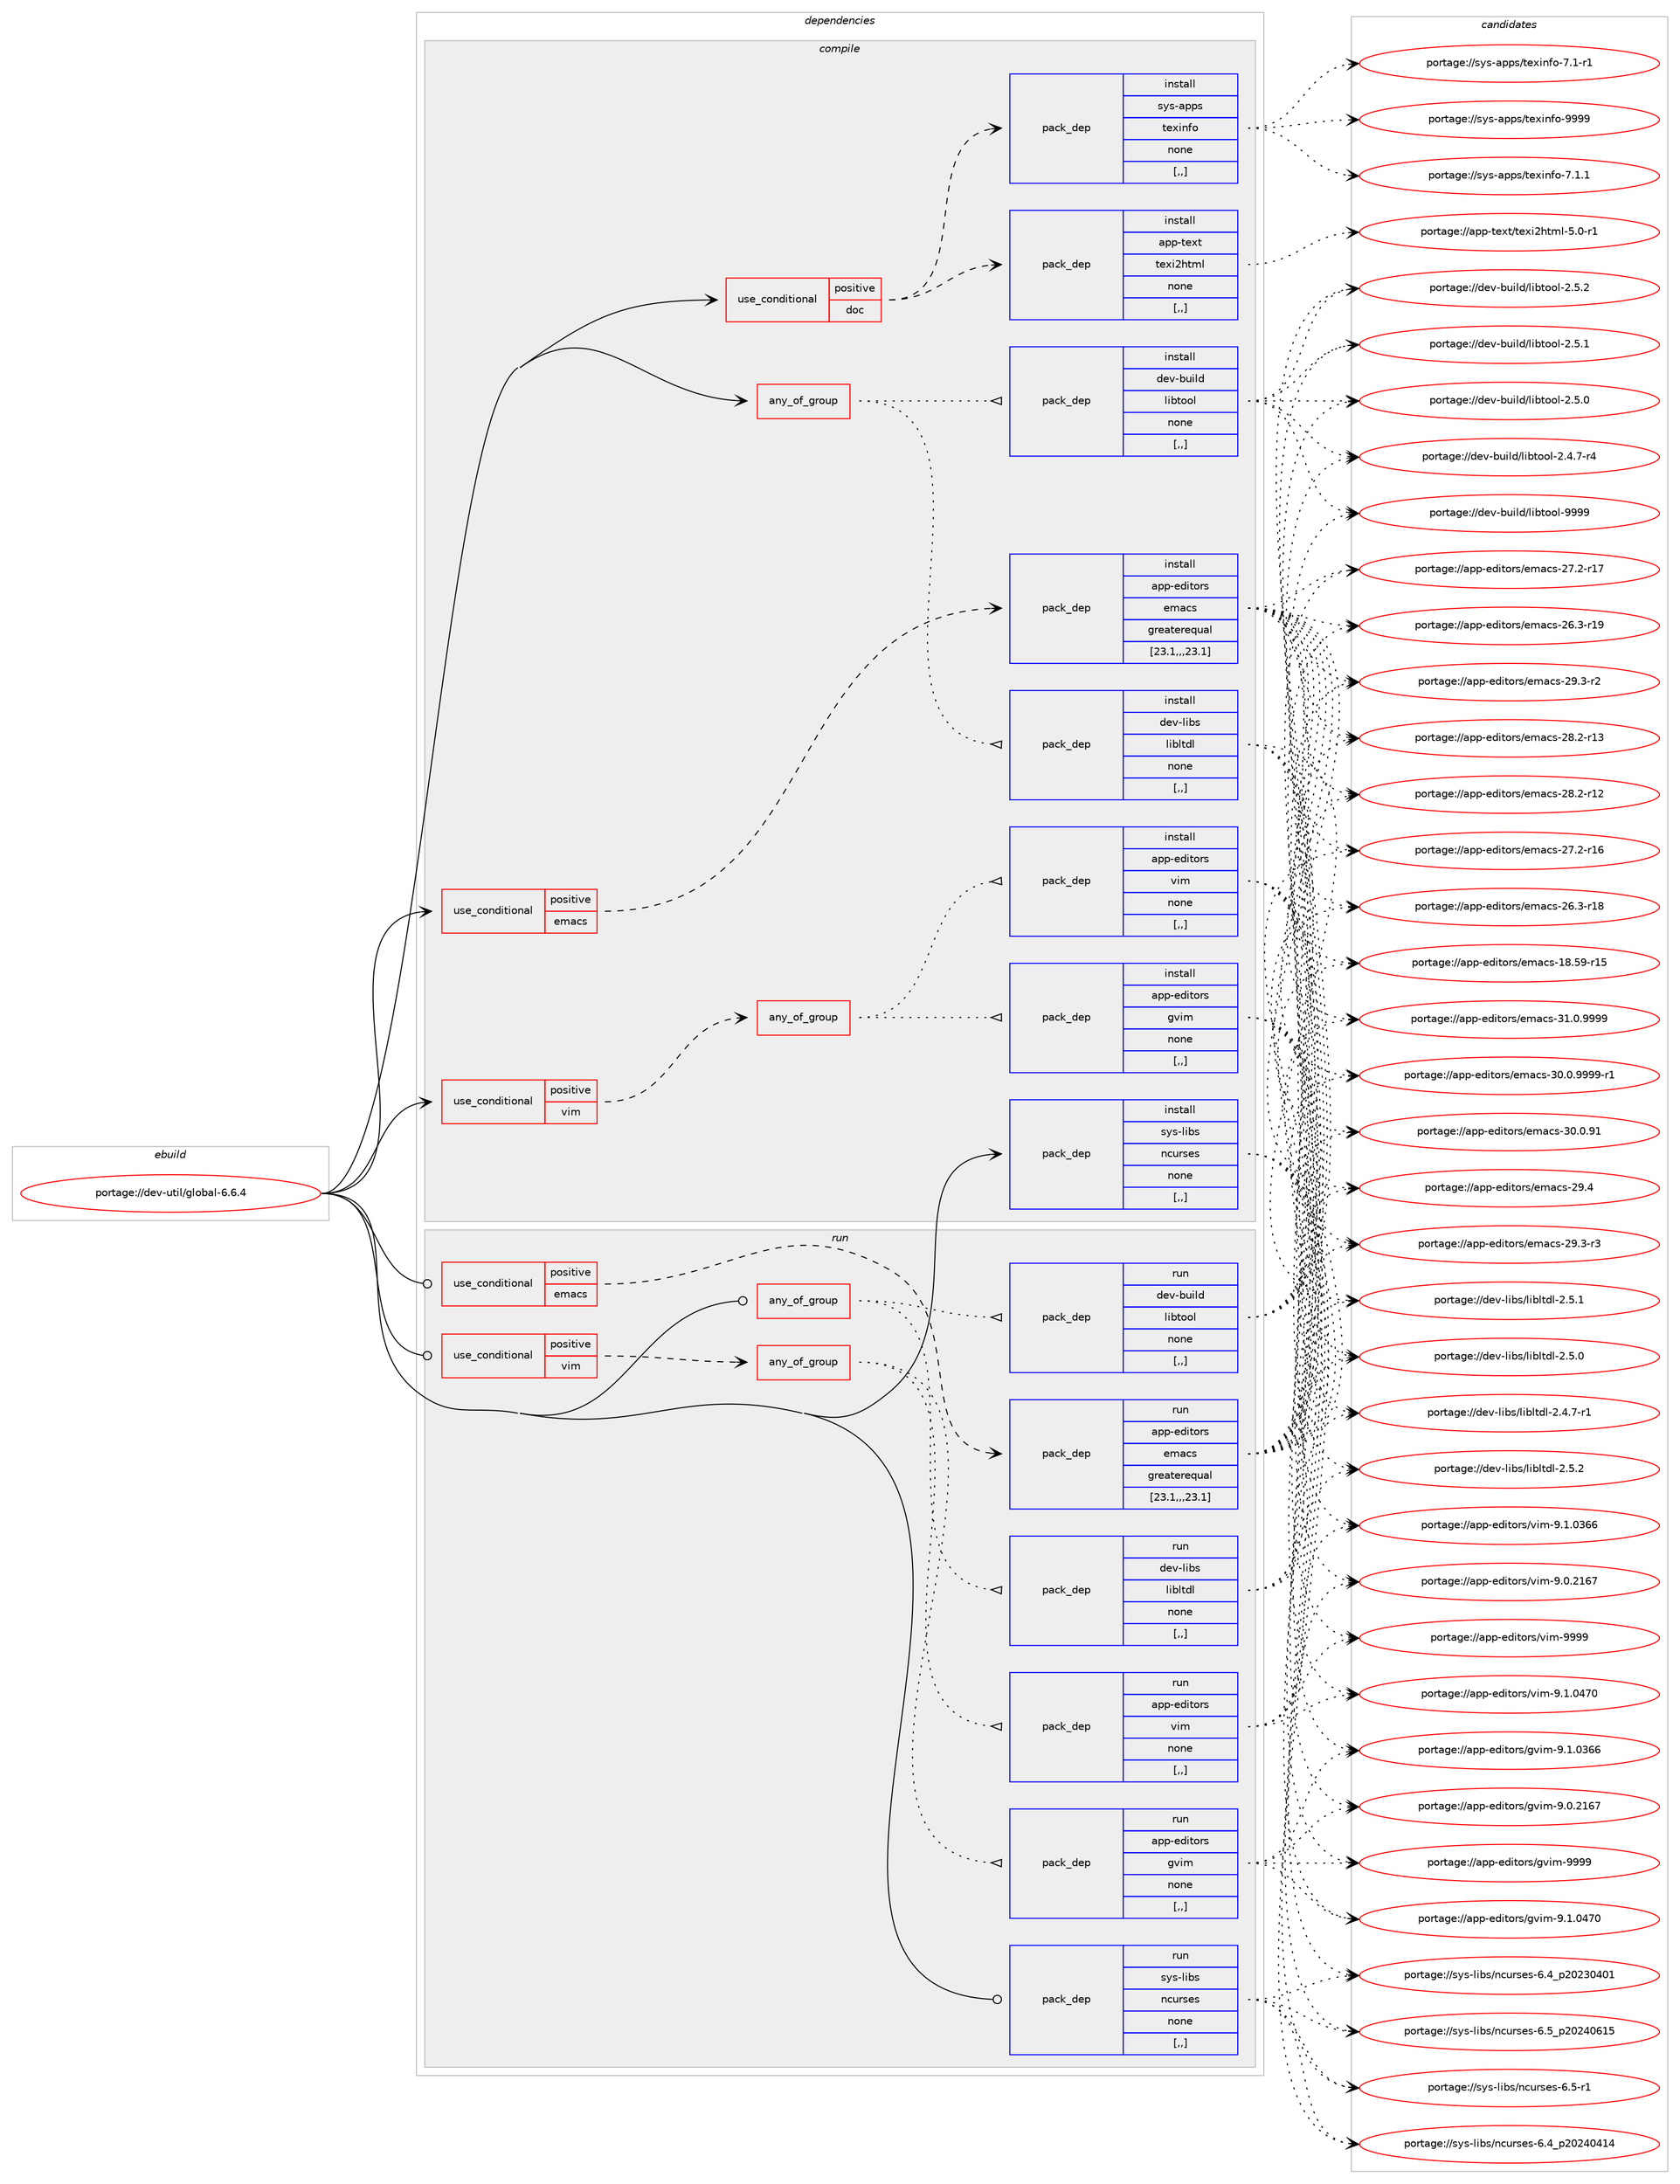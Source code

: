 digraph prolog {

# *************
# Graph options
# *************

newrank=true;
concentrate=true;
compound=true;
graph [rankdir=LR,fontname=Helvetica,fontsize=10,ranksep=1.5];#, ranksep=2.5, nodesep=0.2];
edge  [arrowhead=vee];
node  [fontname=Helvetica,fontsize=10];

# **********
# The ebuild
# **********

subgraph cluster_leftcol {
color=gray;
label=<<i>ebuild</i>>;
id [label="portage://dev-util/global-6.6.4", color=red, width=4, href="../dev-util/global-6.6.4.svg"];
}

# ****************
# The dependencies
# ****************

subgraph cluster_midcol {
color=gray;
label=<<i>dependencies</i>>;
subgraph cluster_compile {
fillcolor="#eeeeee";
style=filled;
label=<<i>compile</i>>;
subgraph any4622 {
dependency711707 [label=<<TABLE BORDER="0" CELLBORDER="1" CELLSPACING="0" CELLPADDING="4"><TR><TD CELLPADDING="10">any_of_group</TD></TR></TABLE>>, shape=none, color=red];subgraph pack514719 {
dependency711708 [label=<<TABLE BORDER="0" CELLBORDER="1" CELLSPACING="0" CELLPADDING="4" WIDTH="220"><TR><TD ROWSPAN="6" CELLPADDING="30">pack_dep</TD></TR><TR><TD WIDTH="110">install</TD></TR><TR><TD>dev-libs</TD></TR><TR><TD>libltdl</TD></TR><TR><TD>none</TD></TR><TR><TD>[,,]</TD></TR></TABLE>>, shape=none, color=blue];
}
dependency711707:e -> dependency711708:w [weight=20,style="dotted",arrowhead="oinv"];
subgraph pack514720 {
dependency711709 [label=<<TABLE BORDER="0" CELLBORDER="1" CELLSPACING="0" CELLPADDING="4" WIDTH="220"><TR><TD ROWSPAN="6" CELLPADDING="30">pack_dep</TD></TR><TR><TD WIDTH="110">install</TD></TR><TR><TD>dev-build</TD></TR><TR><TD>libtool</TD></TR><TR><TD>none</TD></TR><TR><TD>[,,]</TD></TR></TABLE>>, shape=none, color=blue];
}
dependency711707:e -> dependency711709:w [weight=20,style="dotted",arrowhead="oinv"];
}
id:e -> dependency711707:w [weight=20,style="solid",arrowhead="vee"];
subgraph cond191985 {
dependency711710 [label=<<TABLE BORDER="0" CELLBORDER="1" CELLSPACING="0" CELLPADDING="4"><TR><TD ROWSPAN="3" CELLPADDING="10">use_conditional</TD></TR><TR><TD>positive</TD></TR><TR><TD>doc</TD></TR></TABLE>>, shape=none, color=red];
subgraph pack514721 {
dependency711711 [label=<<TABLE BORDER="0" CELLBORDER="1" CELLSPACING="0" CELLPADDING="4" WIDTH="220"><TR><TD ROWSPAN="6" CELLPADDING="30">pack_dep</TD></TR><TR><TD WIDTH="110">install</TD></TR><TR><TD>app-text</TD></TR><TR><TD>texi2html</TD></TR><TR><TD>none</TD></TR><TR><TD>[,,]</TD></TR></TABLE>>, shape=none, color=blue];
}
dependency711710:e -> dependency711711:w [weight=20,style="dashed",arrowhead="vee"];
subgraph pack514722 {
dependency711712 [label=<<TABLE BORDER="0" CELLBORDER="1" CELLSPACING="0" CELLPADDING="4" WIDTH="220"><TR><TD ROWSPAN="6" CELLPADDING="30">pack_dep</TD></TR><TR><TD WIDTH="110">install</TD></TR><TR><TD>sys-apps</TD></TR><TR><TD>texinfo</TD></TR><TR><TD>none</TD></TR><TR><TD>[,,]</TD></TR></TABLE>>, shape=none, color=blue];
}
dependency711710:e -> dependency711712:w [weight=20,style="dashed",arrowhead="vee"];
}
id:e -> dependency711710:w [weight=20,style="solid",arrowhead="vee"];
subgraph cond191986 {
dependency711713 [label=<<TABLE BORDER="0" CELLBORDER="1" CELLSPACING="0" CELLPADDING="4"><TR><TD ROWSPAN="3" CELLPADDING="10">use_conditional</TD></TR><TR><TD>positive</TD></TR><TR><TD>emacs</TD></TR></TABLE>>, shape=none, color=red];
subgraph pack514723 {
dependency711714 [label=<<TABLE BORDER="0" CELLBORDER="1" CELLSPACING="0" CELLPADDING="4" WIDTH="220"><TR><TD ROWSPAN="6" CELLPADDING="30">pack_dep</TD></TR><TR><TD WIDTH="110">install</TD></TR><TR><TD>app-editors</TD></TR><TR><TD>emacs</TD></TR><TR><TD>greaterequal</TD></TR><TR><TD>[23.1,,,23.1]</TD></TR></TABLE>>, shape=none, color=blue];
}
dependency711713:e -> dependency711714:w [weight=20,style="dashed",arrowhead="vee"];
}
id:e -> dependency711713:w [weight=20,style="solid",arrowhead="vee"];
subgraph cond191987 {
dependency711715 [label=<<TABLE BORDER="0" CELLBORDER="1" CELLSPACING="0" CELLPADDING="4"><TR><TD ROWSPAN="3" CELLPADDING="10">use_conditional</TD></TR><TR><TD>positive</TD></TR><TR><TD>vim</TD></TR></TABLE>>, shape=none, color=red];
subgraph any4623 {
dependency711716 [label=<<TABLE BORDER="0" CELLBORDER="1" CELLSPACING="0" CELLPADDING="4"><TR><TD CELLPADDING="10">any_of_group</TD></TR></TABLE>>, shape=none, color=red];subgraph pack514724 {
dependency711717 [label=<<TABLE BORDER="0" CELLBORDER="1" CELLSPACING="0" CELLPADDING="4" WIDTH="220"><TR><TD ROWSPAN="6" CELLPADDING="30">pack_dep</TD></TR><TR><TD WIDTH="110">install</TD></TR><TR><TD>app-editors</TD></TR><TR><TD>vim</TD></TR><TR><TD>none</TD></TR><TR><TD>[,,]</TD></TR></TABLE>>, shape=none, color=blue];
}
dependency711716:e -> dependency711717:w [weight=20,style="dotted",arrowhead="oinv"];
subgraph pack514725 {
dependency711718 [label=<<TABLE BORDER="0" CELLBORDER="1" CELLSPACING="0" CELLPADDING="4" WIDTH="220"><TR><TD ROWSPAN="6" CELLPADDING="30">pack_dep</TD></TR><TR><TD WIDTH="110">install</TD></TR><TR><TD>app-editors</TD></TR><TR><TD>gvim</TD></TR><TR><TD>none</TD></TR><TR><TD>[,,]</TD></TR></TABLE>>, shape=none, color=blue];
}
dependency711716:e -> dependency711718:w [weight=20,style="dotted",arrowhead="oinv"];
}
dependency711715:e -> dependency711716:w [weight=20,style="dashed",arrowhead="vee"];
}
id:e -> dependency711715:w [weight=20,style="solid",arrowhead="vee"];
subgraph pack514726 {
dependency711719 [label=<<TABLE BORDER="0" CELLBORDER="1" CELLSPACING="0" CELLPADDING="4" WIDTH="220"><TR><TD ROWSPAN="6" CELLPADDING="30">pack_dep</TD></TR><TR><TD WIDTH="110">install</TD></TR><TR><TD>sys-libs</TD></TR><TR><TD>ncurses</TD></TR><TR><TD>none</TD></TR><TR><TD>[,,]</TD></TR></TABLE>>, shape=none, color=blue];
}
id:e -> dependency711719:w [weight=20,style="solid",arrowhead="vee"];
}
subgraph cluster_compileandrun {
fillcolor="#eeeeee";
style=filled;
label=<<i>compile and run</i>>;
}
subgraph cluster_run {
fillcolor="#eeeeee";
style=filled;
label=<<i>run</i>>;
subgraph any4624 {
dependency711720 [label=<<TABLE BORDER="0" CELLBORDER="1" CELLSPACING="0" CELLPADDING="4"><TR><TD CELLPADDING="10">any_of_group</TD></TR></TABLE>>, shape=none, color=red];subgraph pack514727 {
dependency711721 [label=<<TABLE BORDER="0" CELLBORDER="1" CELLSPACING="0" CELLPADDING="4" WIDTH="220"><TR><TD ROWSPAN="6" CELLPADDING="30">pack_dep</TD></TR><TR><TD WIDTH="110">run</TD></TR><TR><TD>dev-libs</TD></TR><TR><TD>libltdl</TD></TR><TR><TD>none</TD></TR><TR><TD>[,,]</TD></TR></TABLE>>, shape=none, color=blue];
}
dependency711720:e -> dependency711721:w [weight=20,style="dotted",arrowhead="oinv"];
subgraph pack514728 {
dependency711722 [label=<<TABLE BORDER="0" CELLBORDER="1" CELLSPACING="0" CELLPADDING="4" WIDTH="220"><TR><TD ROWSPAN="6" CELLPADDING="30">pack_dep</TD></TR><TR><TD WIDTH="110">run</TD></TR><TR><TD>dev-build</TD></TR><TR><TD>libtool</TD></TR><TR><TD>none</TD></TR><TR><TD>[,,]</TD></TR></TABLE>>, shape=none, color=blue];
}
dependency711720:e -> dependency711722:w [weight=20,style="dotted",arrowhead="oinv"];
}
id:e -> dependency711720:w [weight=20,style="solid",arrowhead="odot"];
subgraph cond191988 {
dependency711723 [label=<<TABLE BORDER="0" CELLBORDER="1" CELLSPACING="0" CELLPADDING="4"><TR><TD ROWSPAN="3" CELLPADDING="10">use_conditional</TD></TR><TR><TD>positive</TD></TR><TR><TD>emacs</TD></TR></TABLE>>, shape=none, color=red];
subgraph pack514729 {
dependency711724 [label=<<TABLE BORDER="0" CELLBORDER="1" CELLSPACING="0" CELLPADDING="4" WIDTH="220"><TR><TD ROWSPAN="6" CELLPADDING="30">pack_dep</TD></TR><TR><TD WIDTH="110">run</TD></TR><TR><TD>app-editors</TD></TR><TR><TD>emacs</TD></TR><TR><TD>greaterequal</TD></TR><TR><TD>[23.1,,,23.1]</TD></TR></TABLE>>, shape=none, color=blue];
}
dependency711723:e -> dependency711724:w [weight=20,style="dashed",arrowhead="vee"];
}
id:e -> dependency711723:w [weight=20,style="solid",arrowhead="odot"];
subgraph cond191989 {
dependency711725 [label=<<TABLE BORDER="0" CELLBORDER="1" CELLSPACING="0" CELLPADDING="4"><TR><TD ROWSPAN="3" CELLPADDING="10">use_conditional</TD></TR><TR><TD>positive</TD></TR><TR><TD>vim</TD></TR></TABLE>>, shape=none, color=red];
subgraph any4625 {
dependency711726 [label=<<TABLE BORDER="0" CELLBORDER="1" CELLSPACING="0" CELLPADDING="4"><TR><TD CELLPADDING="10">any_of_group</TD></TR></TABLE>>, shape=none, color=red];subgraph pack514730 {
dependency711727 [label=<<TABLE BORDER="0" CELLBORDER="1" CELLSPACING="0" CELLPADDING="4" WIDTH="220"><TR><TD ROWSPAN="6" CELLPADDING="30">pack_dep</TD></TR><TR><TD WIDTH="110">run</TD></TR><TR><TD>app-editors</TD></TR><TR><TD>vim</TD></TR><TR><TD>none</TD></TR><TR><TD>[,,]</TD></TR></TABLE>>, shape=none, color=blue];
}
dependency711726:e -> dependency711727:w [weight=20,style="dotted",arrowhead="oinv"];
subgraph pack514731 {
dependency711728 [label=<<TABLE BORDER="0" CELLBORDER="1" CELLSPACING="0" CELLPADDING="4" WIDTH="220"><TR><TD ROWSPAN="6" CELLPADDING="30">pack_dep</TD></TR><TR><TD WIDTH="110">run</TD></TR><TR><TD>app-editors</TD></TR><TR><TD>gvim</TD></TR><TR><TD>none</TD></TR><TR><TD>[,,]</TD></TR></TABLE>>, shape=none, color=blue];
}
dependency711726:e -> dependency711728:w [weight=20,style="dotted",arrowhead="oinv"];
}
dependency711725:e -> dependency711726:w [weight=20,style="dashed",arrowhead="vee"];
}
id:e -> dependency711725:w [weight=20,style="solid",arrowhead="odot"];
subgraph pack514732 {
dependency711729 [label=<<TABLE BORDER="0" CELLBORDER="1" CELLSPACING="0" CELLPADDING="4" WIDTH="220"><TR><TD ROWSPAN="6" CELLPADDING="30">pack_dep</TD></TR><TR><TD WIDTH="110">run</TD></TR><TR><TD>sys-libs</TD></TR><TR><TD>ncurses</TD></TR><TR><TD>none</TD></TR><TR><TD>[,,]</TD></TR></TABLE>>, shape=none, color=blue];
}
id:e -> dependency711729:w [weight=20,style="solid",arrowhead="odot"];
}
}

# **************
# The candidates
# **************

subgraph cluster_choices {
rank=same;
color=gray;
label=<<i>candidates</i>>;

subgraph choice514719 {
color=black;
nodesep=1;
choice10010111845108105981154710810598108116100108455046534650 [label="portage://dev-libs/libltdl-2.5.2", color=red, width=4,href="../dev-libs/libltdl-2.5.2.svg"];
choice10010111845108105981154710810598108116100108455046534649 [label="portage://dev-libs/libltdl-2.5.1", color=red, width=4,href="../dev-libs/libltdl-2.5.1.svg"];
choice10010111845108105981154710810598108116100108455046534648 [label="portage://dev-libs/libltdl-2.5.0", color=red, width=4,href="../dev-libs/libltdl-2.5.0.svg"];
choice100101118451081059811547108105981081161001084550465246554511449 [label="portage://dev-libs/libltdl-2.4.7-r1", color=red, width=4,href="../dev-libs/libltdl-2.4.7-r1.svg"];
dependency711708:e -> choice10010111845108105981154710810598108116100108455046534650:w [style=dotted,weight="100"];
dependency711708:e -> choice10010111845108105981154710810598108116100108455046534649:w [style=dotted,weight="100"];
dependency711708:e -> choice10010111845108105981154710810598108116100108455046534648:w [style=dotted,weight="100"];
dependency711708:e -> choice100101118451081059811547108105981081161001084550465246554511449:w [style=dotted,weight="100"];
}
subgraph choice514720 {
color=black;
nodesep=1;
choice100101118459811710510810047108105981161111111084557575757 [label="portage://dev-build/libtool-9999", color=red, width=4,href="../dev-build/libtool-9999.svg"];
choice10010111845981171051081004710810598116111111108455046534650 [label="portage://dev-build/libtool-2.5.2", color=red, width=4,href="../dev-build/libtool-2.5.2.svg"];
choice10010111845981171051081004710810598116111111108455046534649 [label="portage://dev-build/libtool-2.5.1", color=red, width=4,href="../dev-build/libtool-2.5.1.svg"];
choice10010111845981171051081004710810598116111111108455046534648 [label="portage://dev-build/libtool-2.5.0", color=red, width=4,href="../dev-build/libtool-2.5.0.svg"];
choice100101118459811710510810047108105981161111111084550465246554511452 [label="portage://dev-build/libtool-2.4.7-r4", color=red, width=4,href="../dev-build/libtool-2.4.7-r4.svg"];
dependency711709:e -> choice100101118459811710510810047108105981161111111084557575757:w [style=dotted,weight="100"];
dependency711709:e -> choice10010111845981171051081004710810598116111111108455046534650:w [style=dotted,weight="100"];
dependency711709:e -> choice10010111845981171051081004710810598116111111108455046534649:w [style=dotted,weight="100"];
dependency711709:e -> choice10010111845981171051081004710810598116111111108455046534648:w [style=dotted,weight="100"];
dependency711709:e -> choice100101118459811710510810047108105981161111111084550465246554511452:w [style=dotted,weight="100"];
}
subgraph choice514721 {
color=black;
nodesep=1;
choice97112112451161011201164711610112010550104116109108455346484511449 [label="portage://app-text/texi2html-5.0-r1", color=red, width=4,href="../app-text/texi2html-5.0-r1.svg"];
dependency711711:e -> choice97112112451161011201164711610112010550104116109108455346484511449:w [style=dotted,weight="100"];
}
subgraph choice514722 {
color=black;
nodesep=1;
choice1151211154597112112115471161011201051101021114557575757 [label="portage://sys-apps/texinfo-9999", color=red, width=4,href="../sys-apps/texinfo-9999.svg"];
choice115121115459711211211547116101120105110102111455546494649 [label="portage://sys-apps/texinfo-7.1.1", color=red, width=4,href="../sys-apps/texinfo-7.1.1.svg"];
choice115121115459711211211547116101120105110102111455546494511449 [label="portage://sys-apps/texinfo-7.1-r1", color=red, width=4,href="../sys-apps/texinfo-7.1-r1.svg"];
dependency711712:e -> choice1151211154597112112115471161011201051101021114557575757:w [style=dotted,weight="100"];
dependency711712:e -> choice115121115459711211211547116101120105110102111455546494649:w [style=dotted,weight="100"];
dependency711712:e -> choice115121115459711211211547116101120105110102111455546494511449:w [style=dotted,weight="100"];
}
subgraph choice514723 {
color=black;
nodesep=1;
choice971121124510110010511611111411547101109979911545514946484657575757 [label="portage://app-editors/emacs-31.0.9999", color=red, width=4,href="../app-editors/emacs-31.0.9999.svg"];
choice9711211245101100105116111114115471011099799115455148464846575757574511449 [label="portage://app-editors/emacs-30.0.9999-r1", color=red, width=4,href="../app-editors/emacs-30.0.9999-r1.svg"];
choice97112112451011001051161111141154710110997991154551484648465749 [label="portage://app-editors/emacs-30.0.91", color=red, width=4,href="../app-editors/emacs-30.0.91.svg"];
choice97112112451011001051161111141154710110997991154550574652 [label="portage://app-editors/emacs-29.4", color=red, width=4,href="../app-editors/emacs-29.4.svg"];
choice971121124510110010511611111411547101109979911545505746514511451 [label="portage://app-editors/emacs-29.3-r3", color=red, width=4,href="../app-editors/emacs-29.3-r3.svg"];
choice971121124510110010511611111411547101109979911545505746514511450 [label="portage://app-editors/emacs-29.3-r2", color=red, width=4,href="../app-editors/emacs-29.3-r2.svg"];
choice97112112451011001051161111141154710110997991154550564650451144951 [label="portage://app-editors/emacs-28.2-r13", color=red, width=4,href="../app-editors/emacs-28.2-r13.svg"];
choice97112112451011001051161111141154710110997991154550564650451144950 [label="portage://app-editors/emacs-28.2-r12", color=red, width=4,href="../app-editors/emacs-28.2-r12.svg"];
choice97112112451011001051161111141154710110997991154550554650451144955 [label="portage://app-editors/emacs-27.2-r17", color=red, width=4,href="../app-editors/emacs-27.2-r17.svg"];
choice97112112451011001051161111141154710110997991154550554650451144954 [label="portage://app-editors/emacs-27.2-r16", color=red, width=4,href="../app-editors/emacs-27.2-r16.svg"];
choice97112112451011001051161111141154710110997991154550544651451144957 [label="portage://app-editors/emacs-26.3-r19", color=red, width=4,href="../app-editors/emacs-26.3-r19.svg"];
choice97112112451011001051161111141154710110997991154550544651451144956 [label="portage://app-editors/emacs-26.3-r18", color=red, width=4,href="../app-editors/emacs-26.3-r18.svg"];
choice9711211245101100105116111114115471011099799115454956465357451144953 [label="portage://app-editors/emacs-18.59-r15", color=red, width=4,href="../app-editors/emacs-18.59-r15.svg"];
dependency711714:e -> choice971121124510110010511611111411547101109979911545514946484657575757:w [style=dotted,weight="100"];
dependency711714:e -> choice9711211245101100105116111114115471011099799115455148464846575757574511449:w [style=dotted,weight="100"];
dependency711714:e -> choice97112112451011001051161111141154710110997991154551484648465749:w [style=dotted,weight="100"];
dependency711714:e -> choice97112112451011001051161111141154710110997991154550574652:w [style=dotted,weight="100"];
dependency711714:e -> choice971121124510110010511611111411547101109979911545505746514511451:w [style=dotted,weight="100"];
dependency711714:e -> choice971121124510110010511611111411547101109979911545505746514511450:w [style=dotted,weight="100"];
dependency711714:e -> choice97112112451011001051161111141154710110997991154550564650451144951:w [style=dotted,weight="100"];
dependency711714:e -> choice97112112451011001051161111141154710110997991154550564650451144950:w [style=dotted,weight="100"];
dependency711714:e -> choice97112112451011001051161111141154710110997991154550554650451144955:w [style=dotted,weight="100"];
dependency711714:e -> choice97112112451011001051161111141154710110997991154550554650451144954:w [style=dotted,weight="100"];
dependency711714:e -> choice97112112451011001051161111141154710110997991154550544651451144957:w [style=dotted,weight="100"];
dependency711714:e -> choice97112112451011001051161111141154710110997991154550544651451144956:w [style=dotted,weight="100"];
dependency711714:e -> choice9711211245101100105116111114115471011099799115454956465357451144953:w [style=dotted,weight="100"];
}
subgraph choice514724 {
color=black;
nodesep=1;
choice9711211245101100105116111114115471181051094557575757 [label="portage://app-editors/vim-9999", color=red, width=4,href="../app-editors/vim-9999.svg"];
choice971121124510110010511611111411547118105109455746494648525548 [label="portage://app-editors/vim-9.1.0470", color=red, width=4,href="../app-editors/vim-9.1.0470.svg"];
choice971121124510110010511611111411547118105109455746494648515454 [label="portage://app-editors/vim-9.1.0366", color=red, width=4,href="../app-editors/vim-9.1.0366.svg"];
choice971121124510110010511611111411547118105109455746484650495455 [label="portage://app-editors/vim-9.0.2167", color=red, width=4,href="../app-editors/vim-9.0.2167.svg"];
dependency711717:e -> choice9711211245101100105116111114115471181051094557575757:w [style=dotted,weight="100"];
dependency711717:e -> choice971121124510110010511611111411547118105109455746494648525548:w [style=dotted,weight="100"];
dependency711717:e -> choice971121124510110010511611111411547118105109455746494648515454:w [style=dotted,weight="100"];
dependency711717:e -> choice971121124510110010511611111411547118105109455746484650495455:w [style=dotted,weight="100"];
}
subgraph choice514725 {
color=black;
nodesep=1;
choice9711211245101100105116111114115471031181051094557575757 [label="portage://app-editors/gvim-9999", color=red, width=4,href="../app-editors/gvim-9999.svg"];
choice971121124510110010511611111411547103118105109455746494648525548 [label="portage://app-editors/gvim-9.1.0470", color=red, width=4,href="../app-editors/gvim-9.1.0470.svg"];
choice971121124510110010511611111411547103118105109455746494648515454 [label="portage://app-editors/gvim-9.1.0366", color=red, width=4,href="../app-editors/gvim-9.1.0366.svg"];
choice971121124510110010511611111411547103118105109455746484650495455 [label="portage://app-editors/gvim-9.0.2167", color=red, width=4,href="../app-editors/gvim-9.0.2167.svg"];
dependency711718:e -> choice9711211245101100105116111114115471031181051094557575757:w [style=dotted,weight="100"];
dependency711718:e -> choice971121124510110010511611111411547103118105109455746494648525548:w [style=dotted,weight="100"];
dependency711718:e -> choice971121124510110010511611111411547103118105109455746494648515454:w [style=dotted,weight="100"];
dependency711718:e -> choice971121124510110010511611111411547103118105109455746484650495455:w [style=dotted,weight="100"];
}
subgraph choice514726 {
color=black;
nodesep=1;
choice1151211154510810598115471109911711411510111545544653951125048505248544953 [label="portage://sys-libs/ncurses-6.5_p20240615", color=red, width=4,href="../sys-libs/ncurses-6.5_p20240615.svg"];
choice11512111545108105981154711099117114115101115455446534511449 [label="portage://sys-libs/ncurses-6.5-r1", color=red, width=4,href="../sys-libs/ncurses-6.5-r1.svg"];
choice1151211154510810598115471109911711411510111545544652951125048505248524952 [label="portage://sys-libs/ncurses-6.4_p20240414", color=red, width=4,href="../sys-libs/ncurses-6.4_p20240414.svg"];
choice1151211154510810598115471109911711411510111545544652951125048505148524849 [label="portage://sys-libs/ncurses-6.4_p20230401", color=red, width=4,href="../sys-libs/ncurses-6.4_p20230401.svg"];
dependency711719:e -> choice1151211154510810598115471109911711411510111545544653951125048505248544953:w [style=dotted,weight="100"];
dependency711719:e -> choice11512111545108105981154711099117114115101115455446534511449:w [style=dotted,weight="100"];
dependency711719:e -> choice1151211154510810598115471109911711411510111545544652951125048505248524952:w [style=dotted,weight="100"];
dependency711719:e -> choice1151211154510810598115471109911711411510111545544652951125048505148524849:w [style=dotted,weight="100"];
}
subgraph choice514727 {
color=black;
nodesep=1;
choice10010111845108105981154710810598108116100108455046534650 [label="portage://dev-libs/libltdl-2.5.2", color=red, width=4,href="../dev-libs/libltdl-2.5.2.svg"];
choice10010111845108105981154710810598108116100108455046534649 [label="portage://dev-libs/libltdl-2.5.1", color=red, width=4,href="../dev-libs/libltdl-2.5.1.svg"];
choice10010111845108105981154710810598108116100108455046534648 [label="portage://dev-libs/libltdl-2.5.0", color=red, width=4,href="../dev-libs/libltdl-2.5.0.svg"];
choice100101118451081059811547108105981081161001084550465246554511449 [label="portage://dev-libs/libltdl-2.4.7-r1", color=red, width=4,href="../dev-libs/libltdl-2.4.7-r1.svg"];
dependency711721:e -> choice10010111845108105981154710810598108116100108455046534650:w [style=dotted,weight="100"];
dependency711721:e -> choice10010111845108105981154710810598108116100108455046534649:w [style=dotted,weight="100"];
dependency711721:e -> choice10010111845108105981154710810598108116100108455046534648:w [style=dotted,weight="100"];
dependency711721:e -> choice100101118451081059811547108105981081161001084550465246554511449:w [style=dotted,weight="100"];
}
subgraph choice514728 {
color=black;
nodesep=1;
choice100101118459811710510810047108105981161111111084557575757 [label="portage://dev-build/libtool-9999", color=red, width=4,href="../dev-build/libtool-9999.svg"];
choice10010111845981171051081004710810598116111111108455046534650 [label="portage://dev-build/libtool-2.5.2", color=red, width=4,href="../dev-build/libtool-2.5.2.svg"];
choice10010111845981171051081004710810598116111111108455046534649 [label="portage://dev-build/libtool-2.5.1", color=red, width=4,href="../dev-build/libtool-2.5.1.svg"];
choice10010111845981171051081004710810598116111111108455046534648 [label="portage://dev-build/libtool-2.5.0", color=red, width=4,href="../dev-build/libtool-2.5.0.svg"];
choice100101118459811710510810047108105981161111111084550465246554511452 [label="portage://dev-build/libtool-2.4.7-r4", color=red, width=4,href="../dev-build/libtool-2.4.7-r4.svg"];
dependency711722:e -> choice100101118459811710510810047108105981161111111084557575757:w [style=dotted,weight="100"];
dependency711722:e -> choice10010111845981171051081004710810598116111111108455046534650:w [style=dotted,weight="100"];
dependency711722:e -> choice10010111845981171051081004710810598116111111108455046534649:w [style=dotted,weight="100"];
dependency711722:e -> choice10010111845981171051081004710810598116111111108455046534648:w [style=dotted,weight="100"];
dependency711722:e -> choice100101118459811710510810047108105981161111111084550465246554511452:w [style=dotted,weight="100"];
}
subgraph choice514729 {
color=black;
nodesep=1;
choice971121124510110010511611111411547101109979911545514946484657575757 [label="portage://app-editors/emacs-31.0.9999", color=red, width=4,href="../app-editors/emacs-31.0.9999.svg"];
choice9711211245101100105116111114115471011099799115455148464846575757574511449 [label="portage://app-editors/emacs-30.0.9999-r1", color=red, width=4,href="../app-editors/emacs-30.0.9999-r1.svg"];
choice97112112451011001051161111141154710110997991154551484648465749 [label="portage://app-editors/emacs-30.0.91", color=red, width=4,href="../app-editors/emacs-30.0.91.svg"];
choice97112112451011001051161111141154710110997991154550574652 [label="portage://app-editors/emacs-29.4", color=red, width=4,href="../app-editors/emacs-29.4.svg"];
choice971121124510110010511611111411547101109979911545505746514511451 [label="portage://app-editors/emacs-29.3-r3", color=red, width=4,href="../app-editors/emacs-29.3-r3.svg"];
choice971121124510110010511611111411547101109979911545505746514511450 [label="portage://app-editors/emacs-29.3-r2", color=red, width=4,href="../app-editors/emacs-29.3-r2.svg"];
choice97112112451011001051161111141154710110997991154550564650451144951 [label="portage://app-editors/emacs-28.2-r13", color=red, width=4,href="../app-editors/emacs-28.2-r13.svg"];
choice97112112451011001051161111141154710110997991154550564650451144950 [label="portage://app-editors/emacs-28.2-r12", color=red, width=4,href="../app-editors/emacs-28.2-r12.svg"];
choice97112112451011001051161111141154710110997991154550554650451144955 [label="portage://app-editors/emacs-27.2-r17", color=red, width=4,href="../app-editors/emacs-27.2-r17.svg"];
choice97112112451011001051161111141154710110997991154550554650451144954 [label="portage://app-editors/emacs-27.2-r16", color=red, width=4,href="../app-editors/emacs-27.2-r16.svg"];
choice97112112451011001051161111141154710110997991154550544651451144957 [label="portage://app-editors/emacs-26.3-r19", color=red, width=4,href="../app-editors/emacs-26.3-r19.svg"];
choice97112112451011001051161111141154710110997991154550544651451144956 [label="portage://app-editors/emacs-26.3-r18", color=red, width=4,href="../app-editors/emacs-26.3-r18.svg"];
choice9711211245101100105116111114115471011099799115454956465357451144953 [label="portage://app-editors/emacs-18.59-r15", color=red, width=4,href="../app-editors/emacs-18.59-r15.svg"];
dependency711724:e -> choice971121124510110010511611111411547101109979911545514946484657575757:w [style=dotted,weight="100"];
dependency711724:e -> choice9711211245101100105116111114115471011099799115455148464846575757574511449:w [style=dotted,weight="100"];
dependency711724:e -> choice97112112451011001051161111141154710110997991154551484648465749:w [style=dotted,weight="100"];
dependency711724:e -> choice97112112451011001051161111141154710110997991154550574652:w [style=dotted,weight="100"];
dependency711724:e -> choice971121124510110010511611111411547101109979911545505746514511451:w [style=dotted,weight="100"];
dependency711724:e -> choice971121124510110010511611111411547101109979911545505746514511450:w [style=dotted,weight="100"];
dependency711724:e -> choice97112112451011001051161111141154710110997991154550564650451144951:w [style=dotted,weight="100"];
dependency711724:e -> choice97112112451011001051161111141154710110997991154550564650451144950:w [style=dotted,weight="100"];
dependency711724:e -> choice97112112451011001051161111141154710110997991154550554650451144955:w [style=dotted,weight="100"];
dependency711724:e -> choice97112112451011001051161111141154710110997991154550554650451144954:w [style=dotted,weight="100"];
dependency711724:e -> choice97112112451011001051161111141154710110997991154550544651451144957:w [style=dotted,weight="100"];
dependency711724:e -> choice97112112451011001051161111141154710110997991154550544651451144956:w [style=dotted,weight="100"];
dependency711724:e -> choice9711211245101100105116111114115471011099799115454956465357451144953:w [style=dotted,weight="100"];
}
subgraph choice514730 {
color=black;
nodesep=1;
choice9711211245101100105116111114115471181051094557575757 [label="portage://app-editors/vim-9999", color=red, width=4,href="../app-editors/vim-9999.svg"];
choice971121124510110010511611111411547118105109455746494648525548 [label="portage://app-editors/vim-9.1.0470", color=red, width=4,href="../app-editors/vim-9.1.0470.svg"];
choice971121124510110010511611111411547118105109455746494648515454 [label="portage://app-editors/vim-9.1.0366", color=red, width=4,href="../app-editors/vim-9.1.0366.svg"];
choice971121124510110010511611111411547118105109455746484650495455 [label="portage://app-editors/vim-9.0.2167", color=red, width=4,href="../app-editors/vim-9.0.2167.svg"];
dependency711727:e -> choice9711211245101100105116111114115471181051094557575757:w [style=dotted,weight="100"];
dependency711727:e -> choice971121124510110010511611111411547118105109455746494648525548:w [style=dotted,weight="100"];
dependency711727:e -> choice971121124510110010511611111411547118105109455746494648515454:w [style=dotted,weight="100"];
dependency711727:e -> choice971121124510110010511611111411547118105109455746484650495455:w [style=dotted,weight="100"];
}
subgraph choice514731 {
color=black;
nodesep=1;
choice9711211245101100105116111114115471031181051094557575757 [label="portage://app-editors/gvim-9999", color=red, width=4,href="../app-editors/gvim-9999.svg"];
choice971121124510110010511611111411547103118105109455746494648525548 [label="portage://app-editors/gvim-9.1.0470", color=red, width=4,href="../app-editors/gvim-9.1.0470.svg"];
choice971121124510110010511611111411547103118105109455746494648515454 [label="portage://app-editors/gvim-9.1.0366", color=red, width=4,href="../app-editors/gvim-9.1.0366.svg"];
choice971121124510110010511611111411547103118105109455746484650495455 [label="portage://app-editors/gvim-9.0.2167", color=red, width=4,href="../app-editors/gvim-9.0.2167.svg"];
dependency711728:e -> choice9711211245101100105116111114115471031181051094557575757:w [style=dotted,weight="100"];
dependency711728:e -> choice971121124510110010511611111411547103118105109455746494648525548:w [style=dotted,weight="100"];
dependency711728:e -> choice971121124510110010511611111411547103118105109455746494648515454:w [style=dotted,weight="100"];
dependency711728:e -> choice971121124510110010511611111411547103118105109455746484650495455:w [style=dotted,weight="100"];
}
subgraph choice514732 {
color=black;
nodesep=1;
choice1151211154510810598115471109911711411510111545544653951125048505248544953 [label="portage://sys-libs/ncurses-6.5_p20240615", color=red, width=4,href="../sys-libs/ncurses-6.5_p20240615.svg"];
choice11512111545108105981154711099117114115101115455446534511449 [label="portage://sys-libs/ncurses-6.5-r1", color=red, width=4,href="../sys-libs/ncurses-6.5-r1.svg"];
choice1151211154510810598115471109911711411510111545544652951125048505248524952 [label="portage://sys-libs/ncurses-6.4_p20240414", color=red, width=4,href="../sys-libs/ncurses-6.4_p20240414.svg"];
choice1151211154510810598115471109911711411510111545544652951125048505148524849 [label="portage://sys-libs/ncurses-6.4_p20230401", color=red, width=4,href="../sys-libs/ncurses-6.4_p20230401.svg"];
dependency711729:e -> choice1151211154510810598115471109911711411510111545544653951125048505248544953:w [style=dotted,weight="100"];
dependency711729:e -> choice11512111545108105981154711099117114115101115455446534511449:w [style=dotted,weight="100"];
dependency711729:e -> choice1151211154510810598115471109911711411510111545544652951125048505248524952:w [style=dotted,weight="100"];
dependency711729:e -> choice1151211154510810598115471109911711411510111545544652951125048505148524849:w [style=dotted,weight="100"];
}
}

}
